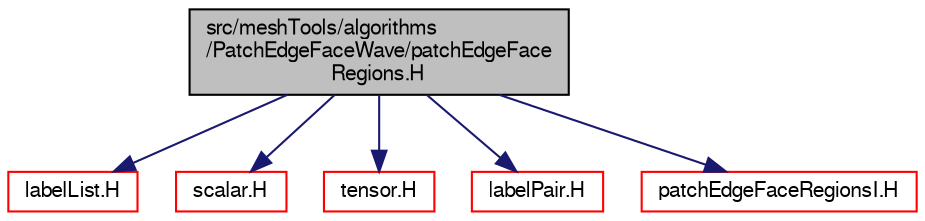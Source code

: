 digraph "src/meshTools/algorithms/PatchEdgeFaceWave/patchEdgeFaceRegions.H"
{
  bgcolor="transparent";
  edge [fontname="FreeSans",fontsize="10",labelfontname="FreeSans",labelfontsize="10"];
  node [fontname="FreeSans",fontsize="10",shape=record];
  Node0 [label="src/meshTools/algorithms\l/PatchEdgeFaceWave/patchEdgeFace\lRegions.H",height=0.2,width=0.4,color="black", fillcolor="grey75", style="filled", fontcolor="black"];
  Node0 -> Node1 [color="midnightblue",fontsize="10",style="solid",fontname="FreeSans"];
  Node1 [label="labelList.H",height=0.2,width=0.4,color="red",URL="$a12380.html"];
  Node0 -> Node25 [color="midnightblue",fontsize="10",style="solid",fontname="FreeSans"];
  Node25 [label="scalar.H",height=0.2,width=0.4,color="red",URL="$a12533.html"];
  Node0 -> Node49 [color="midnightblue",fontsize="10",style="solid",fontname="FreeSans"];
  Node49 [label="tensor.H",height=0.2,width=0.4,color="red",URL="$a12755.html"];
  Node0 -> Node66 [color="midnightblue",fontsize="10",style="solid",fontname="FreeSans"];
  Node66 [label="labelPair.H",height=0.2,width=0.4,color="red",URL="$a12431.html"];
  Node0 -> Node92 [color="midnightblue",fontsize="10",style="solid",fontname="FreeSans"];
  Node92 [label="patchEdgeFaceRegionsI.H",height=0.2,width=0.4,color="red",URL="$a07202.html"];
}
